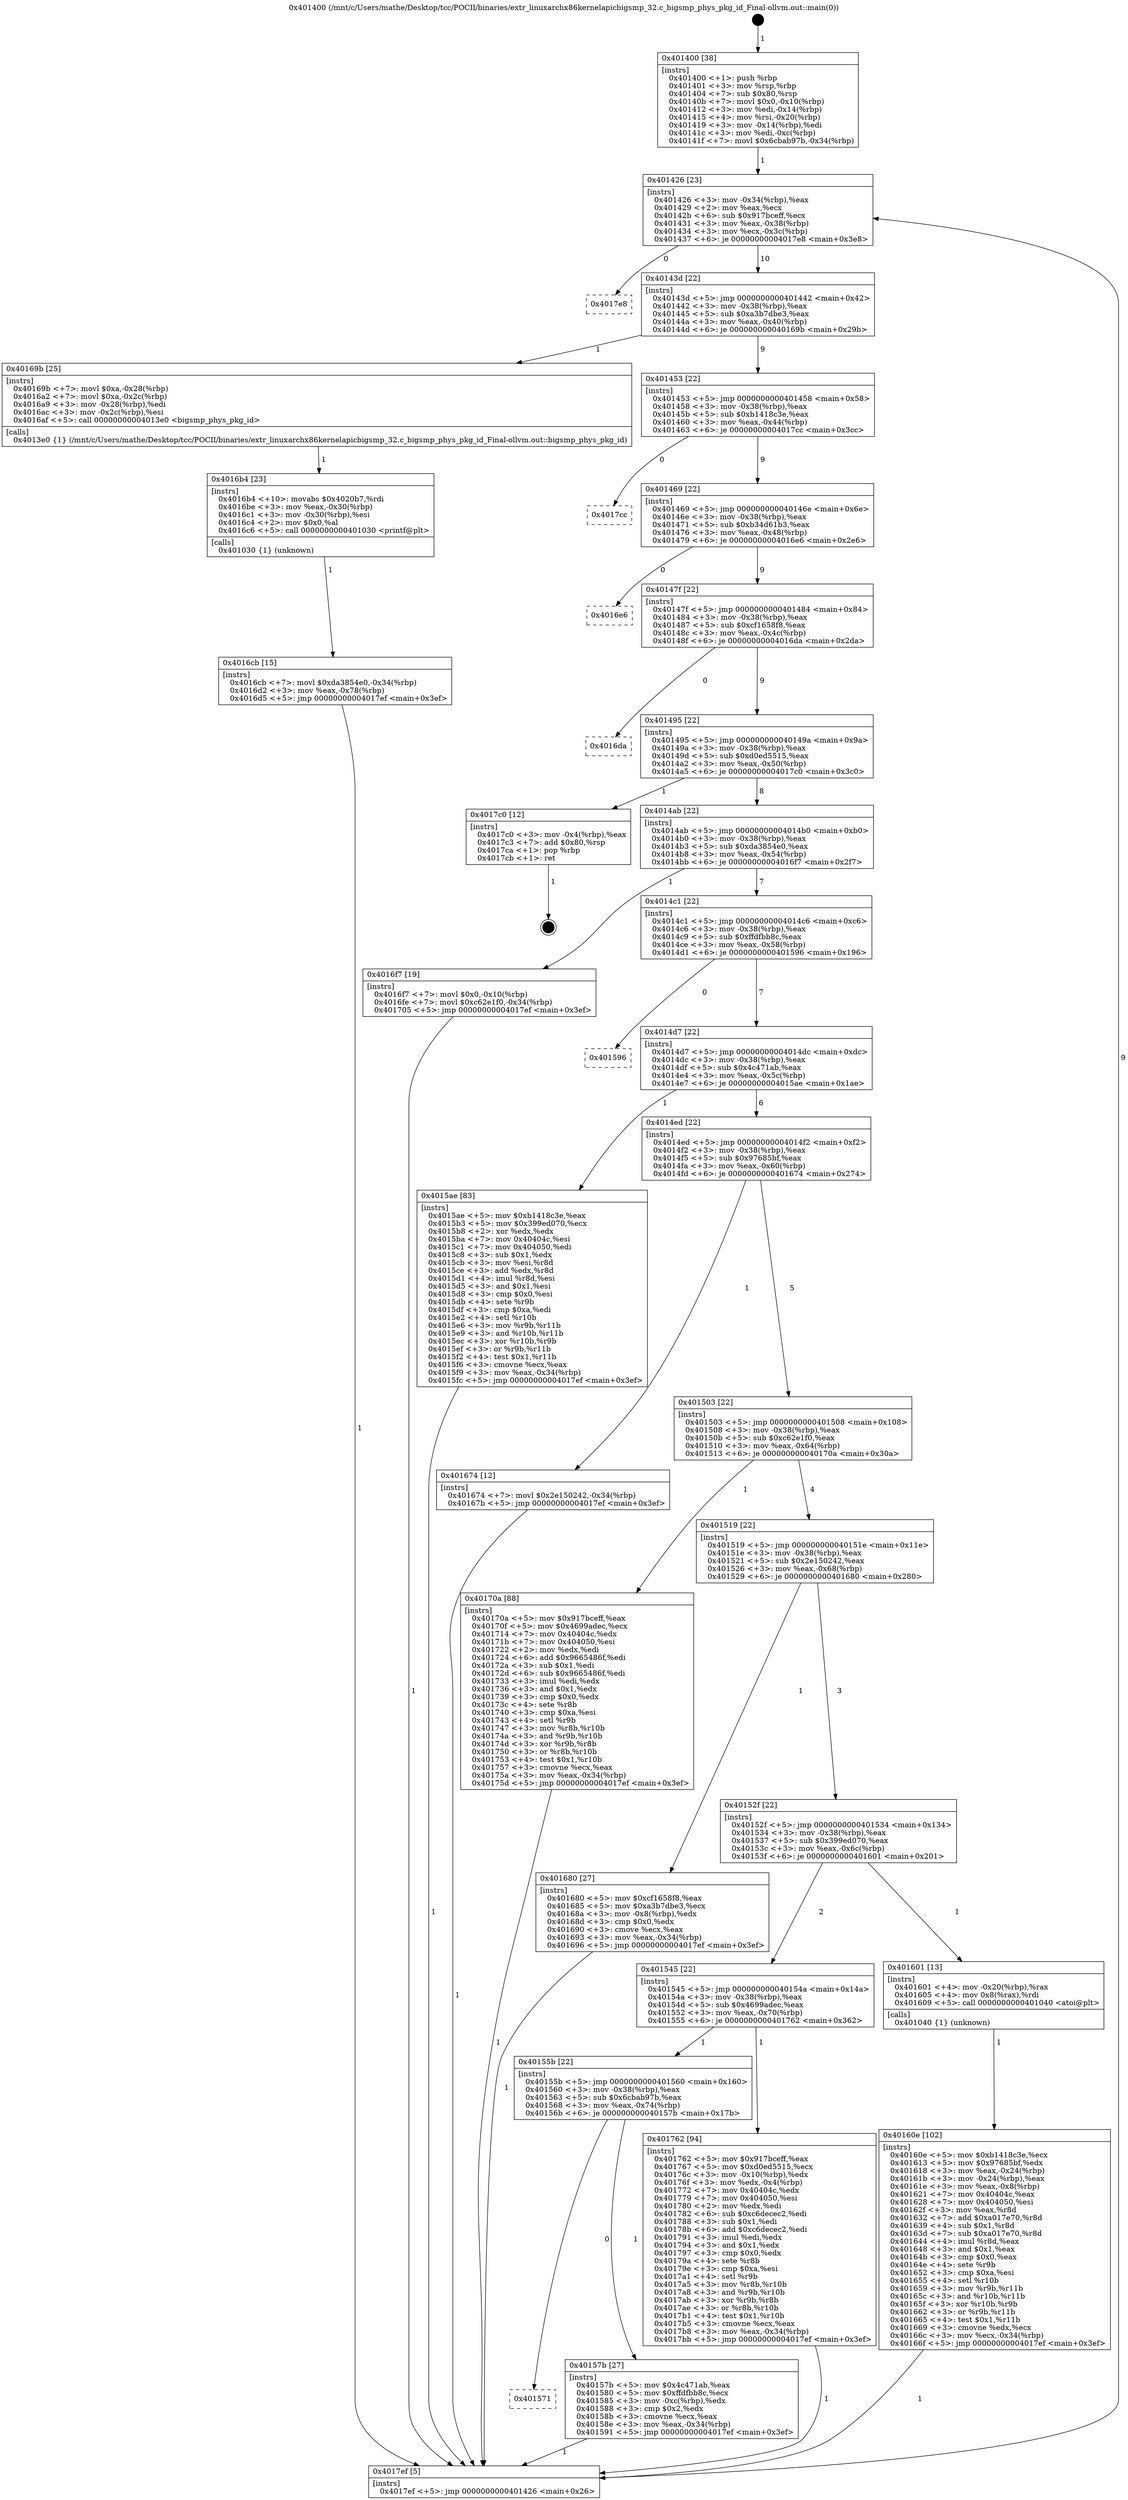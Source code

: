 digraph "0x401400" {
  label = "0x401400 (/mnt/c/Users/mathe/Desktop/tcc/POCII/binaries/extr_linuxarchx86kernelapicbigsmp_32.c_bigsmp_phys_pkg_id_Final-ollvm.out::main(0))"
  labelloc = "t"
  node[shape=record]

  Entry [label="",width=0.3,height=0.3,shape=circle,fillcolor=black,style=filled]
  "0x401426" [label="{
     0x401426 [23]\l
     | [instrs]\l
     &nbsp;&nbsp;0x401426 \<+3\>: mov -0x34(%rbp),%eax\l
     &nbsp;&nbsp;0x401429 \<+2\>: mov %eax,%ecx\l
     &nbsp;&nbsp;0x40142b \<+6\>: sub $0x917bceff,%ecx\l
     &nbsp;&nbsp;0x401431 \<+3\>: mov %eax,-0x38(%rbp)\l
     &nbsp;&nbsp;0x401434 \<+3\>: mov %ecx,-0x3c(%rbp)\l
     &nbsp;&nbsp;0x401437 \<+6\>: je 00000000004017e8 \<main+0x3e8\>\l
  }"]
  "0x4017e8" [label="{
     0x4017e8\l
  }", style=dashed]
  "0x40143d" [label="{
     0x40143d [22]\l
     | [instrs]\l
     &nbsp;&nbsp;0x40143d \<+5\>: jmp 0000000000401442 \<main+0x42\>\l
     &nbsp;&nbsp;0x401442 \<+3\>: mov -0x38(%rbp),%eax\l
     &nbsp;&nbsp;0x401445 \<+5\>: sub $0xa3b7dbe3,%eax\l
     &nbsp;&nbsp;0x40144a \<+3\>: mov %eax,-0x40(%rbp)\l
     &nbsp;&nbsp;0x40144d \<+6\>: je 000000000040169b \<main+0x29b\>\l
  }"]
  Exit [label="",width=0.3,height=0.3,shape=circle,fillcolor=black,style=filled,peripheries=2]
  "0x40169b" [label="{
     0x40169b [25]\l
     | [instrs]\l
     &nbsp;&nbsp;0x40169b \<+7\>: movl $0xa,-0x28(%rbp)\l
     &nbsp;&nbsp;0x4016a2 \<+7\>: movl $0xa,-0x2c(%rbp)\l
     &nbsp;&nbsp;0x4016a9 \<+3\>: mov -0x28(%rbp),%edi\l
     &nbsp;&nbsp;0x4016ac \<+3\>: mov -0x2c(%rbp),%esi\l
     &nbsp;&nbsp;0x4016af \<+5\>: call 00000000004013e0 \<bigsmp_phys_pkg_id\>\l
     | [calls]\l
     &nbsp;&nbsp;0x4013e0 \{1\} (/mnt/c/Users/mathe/Desktop/tcc/POCII/binaries/extr_linuxarchx86kernelapicbigsmp_32.c_bigsmp_phys_pkg_id_Final-ollvm.out::bigsmp_phys_pkg_id)\l
  }"]
  "0x401453" [label="{
     0x401453 [22]\l
     | [instrs]\l
     &nbsp;&nbsp;0x401453 \<+5\>: jmp 0000000000401458 \<main+0x58\>\l
     &nbsp;&nbsp;0x401458 \<+3\>: mov -0x38(%rbp),%eax\l
     &nbsp;&nbsp;0x40145b \<+5\>: sub $0xb1418c3e,%eax\l
     &nbsp;&nbsp;0x401460 \<+3\>: mov %eax,-0x44(%rbp)\l
     &nbsp;&nbsp;0x401463 \<+6\>: je 00000000004017cc \<main+0x3cc\>\l
  }"]
  "0x4016cb" [label="{
     0x4016cb [15]\l
     | [instrs]\l
     &nbsp;&nbsp;0x4016cb \<+7\>: movl $0xda3854e0,-0x34(%rbp)\l
     &nbsp;&nbsp;0x4016d2 \<+3\>: mov %eax,-0x78(%rbp)\l
     &nbsp;&nbsp;0x4016d5 \<+5\>: jmp 00000000004017ef \<main+0x3ef\>\l
  }"]
  "0x4017cc" [label="{
     0x4017cc\l
  }", style=dashed]
  "0x401469" [label="{
     0x401469 [22]\l
     | [instrs]\l
     &nbsp;&nbsp;0x401469 \<+5\>: jmp 000000000040146e \<main+0x6e\>\l
     &nbsp;&nbsp;0x40146e \<+3\>: mov -0x38(%rbp),%eax\l
     &nbsp;&nbsp;0x401471 \<+5\>: sub $0xb34d61b3,%eax\l
     &nbsp;&nbsp;0x401476 \<+3\>: mov %eax,-0x48(%rbp)\l
     &nbsp;&nbsp;0x401479 \<+6\>: je 00000000004016e6 \<main+0x2e6\>\l
  }"]
  "0x4016b4" [label="{
     0x4016b4 [23]\l
     | [instrs]\l
     &nbsp;&nbsp;0x4016b4 \<+10\>: movabs $0x4020b7,%rdi\l
     &nbsp;&nbsp;0x4016be \<+3\>: mov %eax,-0x30(%rbp)\l
     &nbsp;&nbsp;0x4016c1 \<+3\>: mov -0x30(%rbp),%esi\l
     &nbsp;&nbsp;0x4016c4 \<+2\>: mov $0x0,%al\l
     &nbsp;&nbsp;0x4016c6 \<+5\>: call 0000000000401030 \<printf@plt\>\l
     | [calls]\l
     &nbsp;&nbsp;0x401030 \{1\} (unknown)\l
  }"]
  "0x4016e6" [label="{
     0x4016e6\l
  }", style=dashed]
  "0x40147f" [label="{
     0x40147f [22]\l
     | [instrs]\l
     &nbsp;&nbsp;0x40147f \<+5\>: jmp 0000000000401484 \<main+0x84\>\l
     &nbsp;&nbsp;0x401484 \<+3\>: mov -0x38(%rbp),%eax\l
     &nbsp;&nbsp;0x401487 \<+5\>: sub $0xcf1658f8,%eax\l
     &nbsp;&nbsp;0x40148c \<+3\>: mov %eax,-0x4c(%rbp)\l
     &nbsp;&nbsp;0x40148f \<+6\>: je 00000000004016da \<main+0x2da\>\l
  }"]
  "0x40160e" [label="{
     0x40160e [102]\l
     | [instrs]\l
     &nbsp;&nbsp;0x40160e \<+5\>: mov $0xb1418c3e,%ecx\l
     &nbsp;&nbsp;0x401613 \<+5\>: mov $0x97685bf,%edx\l
     &nbsp;&nbsp;0x401618 \<+3\>: mov %eax,-0x24(%rbp)\l
     &nbsp;&nbsp;0x40161b \<+3\>: mov -0x24(%rbp),%eax\l
     &nbsp;&nbsp;0x40161e \<+3\>: mov %eax,-0x8(%rbp)\l
     &nbsp;&nbsp;0x401621 \<+7\>: mov 0x40404c,%eax\l
     &nbsp;&nbsp;0x401628 \<+7\>: mov 0x404050,%esi\l
     &nbsp;&nbsp;0x40162f \<+3\>: mov %eax,%r8d\l
     &nbsp;&nbsp;0x401632 \<+7\>: add $0xa017e70,%r8d\l
     &nbsp;&nbsp;0x401639 \<+4\>: sub $0x1,%r8d\l
     &nbsp;&nbsp;0x40163d \<+7\>: sub $0xa017e70,%r8d\l
     &nbsp;&nbsp;0x401644 \<+4\>: imul %r8d,%eax\l
     &nbsp;&nbsp;0x401648 \<+3\>: and $0x1,%eax\l
     &nbsp;&nbsp;0x40164b \<+3\>: cmp $0x0,%eax\l
     &nbsp;&nbsp;0x40164e \<+4\>: sete %r9b\l
     &nbsp;&nbsp;0x401652 \<+3\>: cmp $0xa,%esi\l
     &nbsp;&nbsp;0x401655 \<+4\>: setl %r10b\l
     &nbsp;&nbsp;0x401659 \<+3\>: mov %r9b,%r11b\l
     &nbsp;&nbsp;0x40165c \<+3\>: and %r10b,%r11b\l
     &nbsp;&nbsp;0x40165f \<+3\>: xor %r10b,%r9b\l
     &nbsp;&nbsp;0x401662 \<+3\>: or %r9b,%r11b\l
     &nbsp;&nbsp;0x401665 \<+4\>: test $0x1,%r11b\l
     &nbsp;&nbsp;0x401669 \<+3\>: cmovne %edx,%ecx\l
     &nbsp;&nbsp;0x40166c \<+3\>: mov %ecx,-0x34(%rbp)\l
     &nbsp;&nbsp;0x40166f \<+5\>: jmp 00000000004017ef \<main+0x3ef\>\l
  }"]
  "0x4016da" [label="{
     0x4016da\l
  }", style=dashed]
  "0x401495" [label="{
     0x401495 [22]\l
     | [instrs]\l
     &nbsp;&nbsp;0x401495 \<+5\>: jmp 000000000040149a \<main+0x9a\>\l
     &nbsp;&nbsp;0x40149a \<+3\>: mov -0x38(%rbp),%eax\l
     &nbsp;&nbsp;0x40149d \<+5\>: sub $0xd0ed5515,%eax\l
     &nbsp;&nbsp;0x4014a2 \<+3\>: mov %eax,-0x50(%rbp)\l
     &nbsp;&nbsp;0x4014a5 \<+6\>: je 00000000004017c0 \<main+0x3c0\>\l
  }"]
  "0x401400" [label="{
     0x401400 [38]\l
     | [instrs]\l
     &nbsp;&nbsp;0x401400 \<+1\>: push %rbp\l
     &nbsp;&nbsp;0x401401 \<+3\>: mov %rsp,%rbp\l
     &nbsp;&nbsp;0x401404 \<+7\>: sub $0x80,%rsp\l
     &nbsp;&nbsp;0x40140b \<+7\>: movl $0x0,-0x10(%rbp)\l
     &nbsp;&nbsp;0x401412 \<+3\>: mov %edi,-0x14(%rbp)\l
     &nbsp;&nbsp;0x401415 \<+4\>: mov %rsi,-0x20(%rbp)\l
     &nbsp;&nbsp;0x401419 \<+3\>: mov -0x14(%rbp),%edi\l
     &nbsp;&nbsp;0x40141c \<+3\>: mov %edi,-0xc(%rbp)\l
     &nbsp;&nbsp;0x40141f \<+7\>: movl $0x6cbab97b,-0x34(%rbp)\l
  }"]
  "0x4017c0" [label="{
     0x4017c0 [12]\l
     | [instrs]\l
     &nbsp;&nbsp;0x4017c0 \<+3\>: mov -0x4(%rbp),%eax\l
     &nbsp;&nbsp;0x4017c3 \<+7\>: add $0x80,%rsp\l
     &nbsp;&nbsp;0x4017ca \<+1\>: pop %rbp\l
     &nbsp;&nbsp;0x4017cb \<+1\>: ret\l
  }"]
  "0x4014ab" [label="{
     0x4014ab [22]\l
     | [instrs]\l
     &nbsp;&nbsp;0x4014ab \<+5\>: jmp 00000000004014b0 \<main+0xb0\>\l
     &nbsp;&nbsp;0x4014b0 \<+3\>: mov -0x38(%rbp),%eax\l
     &nbsp;&nbsp;0x4014b3 \<+5\>: sub $0xda3854e0,%eax\l
     &nbsp;&nbsp;0x4014b8 \<+3\>: mov %eax,-0x54(%rbp)\l
     &nbsp;&nbsp;0x4014bb \<+6\>: je 00000000004016f7 \<main+0x2f7\>\l
  }"]
  "0x4017ef" [label="{
     0x4017ef [5]\l
     | [instrs]\l
     &nbsp;&nbsp;0x4017ef \<+5\>: jmp 0000000000401426 \<main+0x26\>\l
  }"]
  "0x4016f7" [label="{
     0x4016f7 [19]\l
     | [instrs]\l
     &nbsp;&nbsp;0x4016f7 \<+7\>: movl $0x0,-0x10(%rbp)\l
     &nbsp;&nbsp;0x4016fe \<+7\>: movl $0xc62e1f0,-0x34(%rbp)\l
     &nbsp;&nbsp;0x401705 \<+5\>: jmp 00000000004017ef \<main+0x3ef\>\l
  }"]
  "0x4014c1" [label="{
     0x4014c1 [22]\l
     | [instrs]\l
     &nbsp;&nbsp;0x4014c1 \<+5\>: jmp 00000000004014c6 \<main+0xc6\>\l
     &nbsp;&nbsp;0x4014c6 \<+3\>: mov -0x38(%rbp),%eax\l
     &nbsp;&nbsp;0x4014c9 \<+5\>: sub $0xffdfbb8c,%eax\l
     &nbsp;&nbsp;0x4014ce \<+3\>: mov %eax,-0x58(%rbp)\l
     &nbsp;&nbsp;0x4014d1 \<+6\>: je 0000000000401596 \<main+0x196\>\l
  }"]
  "0x401571" [label="{
     0x401571\l
  }", style=dashed]
  "0x401596" [label="{
     0x401596\l
  }", style=dashed]
  "0x4014d7" [label="{
     0x4014d7 [22]\l
     | [instrs]\l
     &nbsp;&nbsp;0x4014d7 \<+5\>: jmp 00000000004014dc \<main+0xdc\>\l
     &nbsp;&nbsp;0x4014dc \<+3\>: mov -0x38(%rbp),%eax\l
     &nbsp;&nbsp;0x4014df \<+5\>: sub $0x4c471ab,%eax\l
     &nbsp;&nbsp;0x4014e4 \<+3\>: mov %eax,-0x5c(%rbp)\l
     &nbsp;&nbsp;0x4014e7 \<+6\>: je 00000000004015ae \<main+0x1ae\>\l
  }"]
  "0x40157b" [label="{
     0x40157b [27]\l
     | [instrs]\l
     &nbsp;&nbsp;0x40157b \<+5\>: mov $0x4c471ab,%eax\l
     &nbsp;&nbsp;0x401580 \<+5\>: mov $0xffdfbb8c,%ecx\l
     &nbsp;&nbsp;0x401585 \<+3\>: mov -0xc(%rbp),%edx\l
     &nbsp;&nbsp;0x401588 \<+3\>: cmp $0x2,%edx\l
     &nbsp;&nbsp;0x40158b \<+3\>: cmovne %ecx,%eax\l
     &nbsp;&nbsp;0x40158e \<+3\>: mov %eax,-0x34(%rbp)\l
     &nbsp;&nbsp;0x401591 \<+5\>: jmp 00000000004017ef \<main+0x3ef\>\l
  }"]
  "0x4015ae" [label="{
     0x4015ae [83]\l
     | [instrs]\l
     &nbsp;&nbsp;0x4015ae \<+5\>: mov $0xb1418c3e,%eax\l
     &nbsp;&nbsp;0x4015b3 \<+5\>: mov $0x399ed070,%ecx\l
     &nbsp;&nbsp;0x4015b8 \<+2\>: xor %edx,%edx\l
     &nbsp;&nbsp;0x4015ba \<+7\>: mov 0x40404c,%esi\l
     &nbsp;&nbsp;0x4015c1 \<+7\>: mov 0x404050,%edi\l
     &nbsp;&nbsp;0x4015c8 \<+3\>: sub $0x1,%edx\l
     &nbsp;&nbsp;0x4015cb \<+3\>: mov %esi,%r8d\l
     &nbsp;&nbsp;0x4015ce \<+3\>: add %edx,%r8d\l
     &nbsp;&nbsp;0x4015d1 \<+4\>: imul %r8d,%esi\l
     &nbsp;&nbsp;0x4015d5 \<+3\>: and $0x1,%esi\l
     &nbsp;&nbsp;0x4015d8 \<+3\>: cmp $0x0,%esi\l
     &nbsp;&nbsp;0x4015db \<+4\>: sete %r9b\l
     &nbsp;&nbsp;0x4015df \<+3\>: cmp $0xa,%edi\l
     &nbsp;&nbsp;0x4015e2 \<+4\>: setl %r10b\l
     &nbsp;&nbsp;0x4015e6 \<+3\>: mov %r9b,%r11b\l
     &nbsp;&nbsp;0x4015e9 \<+3\>: and %r10b,%r11b\l
     &nbsp;&nbsp;0x4015ec \<+3\>: xor %r10b,%r9b\l
     &nbsp;&nbsp;0x4015ef \<+3\>: or %r9b,%r11b\l
     &nbsp;&nbsp;0x4015f2 \<+4\>: test $0x1,%r11b\l
     &nbsp;&nbsp;0x4015f6 \<+3\>: cmovne %ecx,%eax\l
     &nbsp;&nbsp;0x4015f9 \<+3\>: mov %eax,-0x34(%rbp)\l
     &nbsp;&nbsp;0x4015fc \<+5\>: jmp 00000000004017ef \<main+0x3ef\>\l
  }"]
  "0x4014ed" [label="{
     0x4014ed [22]\l
     | [instrs]\l
     &nbsp;&nbsp;0x4014ed \<+5\>: jmp 00000000004014f2 \<main+0xf2\>\l
     &nbsp;&nbsp;0x4014f2 \<+3\>: mov -0x38(%rbp),%eax\l
     &nbsp;&nbsp;0x4014f5 \<+5\>: sub $0x97685bf,%eax\l
     &nbsp;&nbsp;0x4014fa \<+3\>: mov %eax,-0x60(%rbp)\l
     &nbsp;&nbsp;0x4014fd \<+6\>: je 0000000000401674 \<main+0x274\>\l
  }"]
  "0x40155b" [label="{
     0x40155b [22]\l
     | [instrs]\l
     &nbsp;&nbsp;0x40155b \<+5\>: jmp 0000000000401560 \<main+0x160\>\l
     &nbsp;&nbsp;0x401560 \<+3\>: mov -0x38(%rbp),%eax\l
     &nbsp;&nbsp;0x401563 \<+5\>: sub $0x6cbab97b,%eax\l
     &nbsp;&nbsp;0x401568 \<+3\>: mov %eax,-0x74(%rbp)\l
     &nbsp;&nbsp;0x40156b \<+6\>: je 000000000040157b \<main+0x17b\>\l
  }"]
  "0x401674" [label="{
     0x401674 [12]\l
     | [instrs]\l
     &nbsp;&nbsp;0x401674 \<+7\>: movl $0x2e150242,-0x34(%rbp)\l
     &nbsp;&nbsp;0x40167b \<+5\>: jmp 00000000004017ef \<main+0x3ef\>\l
  }"]
  "0x401503" [label="{
     0x401503 [22]\l
     | [instrs]\l
     &nbsp;&nbsp;0x401503 \<+5\>: jmp 0000000000401508 \<main+0x108\>\l
     &nbsp;&nbsp;0x401508 \<+3\>: mov -0x38(%rbp),%eax\l
     &nbsp;&nbsp;0x40150b \<+5\>: sub $0xc62e1f0,%eax\l
     &nbsp;&nbsp;0x401510 \<+3\>: mov %eax,-0x64(%rbp)\l
     &nbsp;&nbsp;0x401513 \<+6\>: je 000000000040170a \<main+0x30a\>\l
  }"]
  "0x401762" [label="{
     0x401762 [94]\l
     | [instrs]\l
     &nbsp;&nbsp;0x401762 \<+5\>: mov $0x917bceff,%eax\l
     &nbsp;&nbsp;0x401767 \<+5\>: mov $0xd0ed5515,%ecx\l
     &nbsp;&nbsp;0x40176c \<+3\>: mov -0x10(%rbp),%edx\l
     &nbsp;&nbsp;0x40176f \<+3\>: mov %edx,-0x4(%rbp)\l
     &nbsp;&nbsp;0x401772 \<+7\>: mov 0x40404c,%edx\l
     &nbsp;&nbsp;0x401779 \<+7\>: mov 0x404050,%esi\l
     &nbsp;&nbsp;0x401780 \<+2\>: mov %edx,%edi\l
     &nbsp;&nbsp;0x401782 \<+6\>: sub $0xc6decec2,%edi\l
     &nbsp;&nbsp;0x401788 \<+3\>: sub $0x1,%edi\l
     &nbsp;&nbsp;0x40178b \<+6\>: add $0xc6decec2,%edi\l
     &nbsp;&nbsp;0x401791 \<+3\>: imul %edi,%edx\l
     &nbsp;&nbsp;0x401794 \<+3\>: and $0x1,%edx\l
     &nbsp;&nbsp;0x401797 \<+3\>: cmp $0x0,%edx\l
     &nbsp;&nbsp;0x40179a \<+4\>: sete %r8b\l
     &nbsp;&nbsp;0x40179e \<+3\>: cmp $0xa,%esi\l
     &nbsp;&nbsp;0x4017a1 \<+4\>: setl %r9b\l
     &nbsp;&nbsp;0x4017a5 \<+3\>: mov %r8b,%r10b\l
     &nbsp;&nbsp;0x4017a8 \<+3\>: and %r9b,%r10b\l
     &nbsp;&nbsp;0x4017ab \<+3\>: xor %r9b,%r8b\l
     &nbsp;&nbsp;0x4017ae \<+3\>: or %r8b,%r10b\l
     &nbsp;&nbsp;0x4017b1 \<+4\>: test $0x1,%r10b\l
     &nbsp;&nbsp;0x4017b5 \<+3\>: cmovne %ecx,%eax\l
     &nbsp;&nbsp;0x4017b8 \<+3\>: mov %eax,-0x34(%rbp)\l
     &nbsp;&nbsp;0x4017bb \<+5\>: jmp 00000000004017ef \<main+0x3ef\>\l
  }"]
  "0x40170a" [label="{
     0x40170a [88]\l
     | [instrs]\l
     &nbsp;&nbsp;0x40170a \<+5\>: mov $0x917bceff,%eax\l
     &nbsp;&nbsp;0x40170f \<+5\>: mov $0x4699adec,%ecx\l
     &nbsp;&nbsp;0x401714 \<+7\>: mov 0x40404c,%edx\l
     &nbsp;&nbsp;0x40171b \<+7\>: mov 0x404050,%esi\l
     &nbsp;&nbsp;0x401722 \<+2\>: mov %edx,%edi\l
     &nbsp;&nbsp;0x401724 \<+6\>: add $0x9665486f,%edi\l
     &nbsp;&nbsp;0x40172a \<+3\>: sub $0x1,%edi\l
     &nbsp;&nbsp;0x40172d \<+6\>: sub $0x9665486f,%edi\l
     &nbsp;&nbsp;0x401733 \<+3\>: imul %edi,%edx\l
     &nbsp;&nbsp;0x401736 \<+3\>: and $0x1,%edx\l
     &nbsp;&nbsp;0x401739 \<+3\>: cmp $0x0,%edx\l
     &nbsp;&nbsp;0x40173c \<+4\>: sete %r8b\l
     &nbsp;&nbsp;0x401740 \<+3\>: cmp $0xa,%esi\l
     &nbsp;&nbsp;0x401743 \<+4\>: setl %r9b\l
     &nbsp;&nbsp;0x401747 \<+3\>: mov %r8b,%r10b\l
     &nbsp;&nbsp;0x40174a \<+3\>: and %r9b,%r10b\l
     &nbsp;&nbsp;0x40174d \<+3\>: xor %r9b,%r8b\l
     &nbsp;&nbsp;0x401750 \<+3\>: or %r8b,%r10b\l
     &nbsp;&nbsp;0x401753 \<+4\>: test $0x1,%r10b\l
     &nbsp;&nbsp;0x401757 \<+3\>: cmovne %ecx,%eax\l
     &nbsp;&nbsp;0x40175a \<+3\>: mov %eax,-0x34(%rbp)\l
     &nbsp;&nbsp;0x40175d \<+5\>: jmp 00000000004017ef \<main+0x3ef\>\l
  }"]
  "0x401519" [label="{
     0x401519 [22]\l
     | [instrs]\l
     &nbsp;&nbsp;0x401519 \<+5\>: jmp 000000000040151e \<main+0x11e\>\l
     &nbsp;&nbsp;0x40151e \<+3\>: mov -0x38(%rbp),%eax\l
     &nbsp;&nbsp;0x401521 \<+5\>: sub $0x2e150242,%eax\l
     &nbsp;&nbsp;0x401526 \<+3\>: mov %eax,-0x68(%rbp)\l
     &nbsp;&nbsp;0x401529 \<+6\>: je 0000000000401680 \<main+0x280\>\l
  }"]
  "0x401545" [label="{
     0x401545 [22]\l
     | [instrs]\l
     &nbsp;&nbsp;0x401545 \<+5\>: jmp 000000000040154a \<main+0x14a\>\l
     &nbsp;&nbsp;0x40154a \<+3\>: mov -0x38(%rbp),%eax\l
     &nbsp;&nbsp;0x40154d \<+5\>: sub $0x4699adec,%eax\l
     &nbsp;&nbsp;0x401552 \<+3\>: mov %eax,-0x70(%rbp)\l
     &nbsp;&nbsp;0x401555 \<+6\>: je 0000000000401762 \<main+0x362\>\l
  }"]
  "0x401680" [label="{
     0x401680 [27]\l
     | [instrs]\l
     &nbsp;&nbsp;0x401680 \<+5\>: mov $0xcf1658f8,%eax\l
     &nbsp;&nbsp;0x401685 \<+5\>: mov $0xa3b7dbe3,%ecx\l
     &nbsp;&nbsp;0x40168a \<+3\>: mov -0x8(%rbp),%edx\l
     &nbsp;&nbsp;0x40168d \<+3\>: cmp $0x0,%edx\l
     &nbsp;&nbsp;0x401690 \<+3\>: cmove %ecx,%eax\l
     &nbsp;&nbsp;0x401693 \<+3\>: mov %eax,-0x34(%rbp)\l
     &nbsp;&nbsp;0x401696 \<+5\>: jmp 00000000004017ef \<main+0x3ef\>\l
  }"]
  "0x40152f" [label="{
     0x40152f [22]\l
     | [instrs]\l
     &nbsp;&nbsp;0x40152f \<+5\>: jmp 0000000000401534 \<main+0x134\>\l
     &nbsp;&nbsp;0x401534 \<+3\>: mov -0x38(%rbp),%eax\l
     &nbsp;&nbsp;0x401537 \<+5\>: sub $0x399ed070,%eax\l
     &nbsp;&nbsp;0x40153c \<+3\>: mov %eax,-0x6c(%rbp)\l
     &nbsp;&nbsp;0x40153f \<+6\>: je 0000000000401601 \<main+0x201\>\l
  }"]
  "0x401601" [label="{
     0x401601 [13]\l
     | [instrs]\l
     &nbsp;&nbsp;0x401601 \<+4\>: mov -0x20(%rbp),%rax\l
     &nbsp;&nbsp;0x401605 \<+4\>: mov 0x8(%rax),%rdi\l
     &nbsp;&nbsp;0x401609 \<+5\>: call 0000000000401040 \<atoi@plt\>\l
     | [calls]\l
     &nbsp;&nbsp;0x401040 \{1\} (unknown)\l
  }"]
  Entry -> "0x401400" [label=" 1"]
  "0x401426" -> "0x4017e8" [label=" 0"]
  "0x401426" -> "0x40143d" [label=" 10"]
  "0x4017c0" -> Exit [label=" 1"]
  "0x40143d" -> "0x40169b" [label=" 1"]
  "0x40143d" -> "0x401453" [label=" 9"]
  "0x401762" -> "0x4017ef" [label=" 1"]
  "0x401453" -> "0x4017cc" [label=" 0"]
  "0x401453" -> "0x401469" [label=" 9"]
  "0x40170a" -> "0x4017ef" [label=" 1"]
  "0x401469" -> "0x4016e6" [label=" 0"]
  "0x401469" -> "0x40147f" [label=" 9"]
  "0x4016f7" -> "0x4017ef" [label=" 1"]
  "0x40147f" -> "0x4016da" [label=" 0"]
  "0x40147f" -> "0x401495" [label=" 9"]
  "0x4016cb" -> "0x4017ef" [label=" 1"]
  "0x401495" -> "0x4017c0" [label=" 1"]
  "0x401495" -> "0x4014ab" [label=" 8"]
  "0x4016b4" -> "0x4016cb" [label=" 1"]
  "0x4014ab" -> "0x4016f7" [label=" 1"]
  "0x4014ab" -> "0x4014c1" [label=" 7"]
  "0x40169b" -> "0x4016b4" [label=" 1"]
  "0x4014c1" -> "0x401596" [label=" 0"]
  "0x4014c1" -> "0x4014d7" [label=" 7"]
  "0x401680" -> "0x4017ef" [label=" 1"]
  "0x4014d7" -> "0x4015ae" [label=" 1"]
  "0x4014d7" -> "0x4014ed" [label=" 6"]
  "0x401674" -> "0x4017ef" [label=" 1"]
  "0x4014ed" -> "0x401674" [label=" 1"]
  "0x4014ed" -> "0x401503" [label=" 5"]
  "0x401601" -> "0x40160e" [label=" 1"]
  "0x401503" -> "0x40170a" [label=" 1"]
  "0x401503" -> "0x401519" [label=" 4"]
  "0x4015ae" -> "0x4017ef" [label=" 1"]
  "0x401519" -> "0x401680" [label=" 1"]
  "0x401519" -> "0x40152f" [label=" 3"]
  "0x401400" -> "0x401426" [label=" 1"]
  "0x40152f" -> "0x401601" [label=" 1"]
  "0x40152f" -> "0x401545" [label=" 2"]
  "0x4017ef" -> "0x401426" [label=" 9"]
  "0x401545" -> "0x401762" [label=" 1"]
  "0x401545" -> "0x40155b" [label=" 1"]
  "0x40160e" -> "0x4017ef" [label=" 1"]
  "0x40155b" -> "0x40157b" [label=" 1"]
  "0x40155b" -> "0x401571" [label=" 0"]
  "0x40157b" -> "0x4017ef" [label=" 1"]
}
